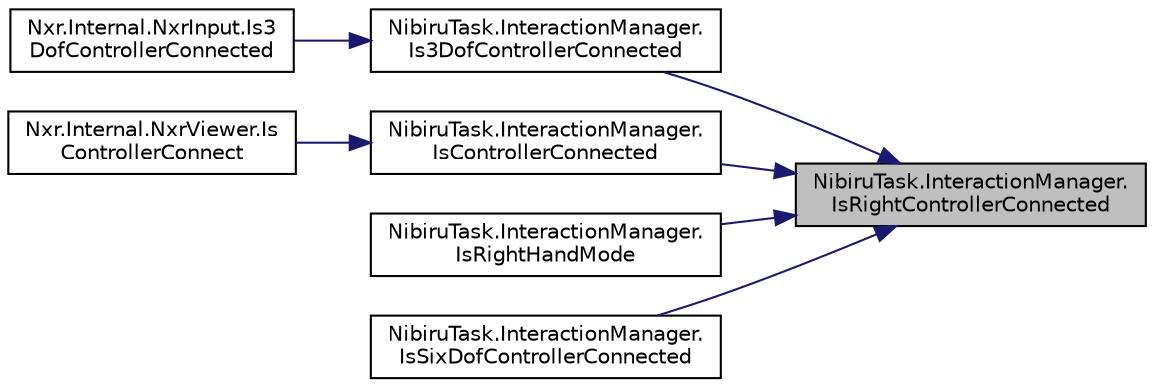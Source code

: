 digraph "NibiruTask.InteractionManager.IsRightControllerConnected"
{
 // LATEX_PDF_SIZE
  edge [fontname="Helvetica",fontsize="10",labelfontname="Helvetica",labelfontsize="10"];
  node [fontname="Helvetica",fontsize="10",shape=record];
  rankdir="RL";
  Node1 [label="NibiruTask.InteractionManager.\lIsRightControllerConnected",height=0.2,width=0.4,color="black", fillcolor="grey75", style="filled", fontcolor="black",tooltip="Is right controller connected"];
  Node1 -> Node2 [dir="back",color="midnightblue",fontsize="10",style="solid",fontname="Helvetica"];
  Node2 [label="NibiruTask.InteractionManager.\lIs3DofControllerConnected",height=0.2,width=0.4,color="black", fillcolor="white", style="filled",URL="$class_nibiru_task_1_1_interaction_manager.html#aaf98c729bd1d278527331d2325dc5161",tooltip="Is 3Dof controller connected"];
  Node2 -> Node3 [dir="back",color="midnightblue",fontsize="10",style="solid",fontname="Helvetica"];
  Node3 [label="Nxr.Internal.NxrInput.Is3\lDofControllerConnected",height=0.2,width=0.4,color="black", fillcolor="white", style="filled",URL="$class_nxr_1_1_internal_1_1_nxr_input.html#a601e284ee8f588bf04e76d5e3db11ebb",tooltip="Get the connect status of 3Dof controller"];
  Node1 -> Node4 [dir="back",color="midnightblue",fontsize="10",style="solid",fontname="Helvetica"];
  Node4 [label="NibiruTask.InteractionManager.\lIsControllerConnected",height=0.2,width=0.4,color="black", fillcolor="white", style="filled",URL="$class_nibiru_task_1_1_interaction_manager.html#ab689239b9df952c8dc00be18da3e24df",tooltip="Is controller connected"];
  Node4 -> Node5 [dir="back",color="midnightblue",fontsize="10",style="solid",fontname="Helvetica"];
  Node5 [label="Nxr.Internal.NxrViewer.Is\lControllerConnect",height=0.2,width=0.4,color="black", fillcolor="white", style="filled",URL="$class_nxr_1_1_internal_1_1_nxr_viewer.html#aa766a6354e6239c7f65aa5dd80aade24",tooltip="Is controller connect"];
  Node1 -> Node6 [dir="back",color="midnightblue",fontsize="10",style="solid",fontname="Helvetica"];
  Node6 [label="NibiruTask.InteractionManager.\lIsRightHandMode",height=0.2,width=0.4,color="black", fillcolor="white", style="filled",URL="$class_nibiru_task_1_1_interaction_manager.html#a3cf66d81e8c634cc4327dda1431b3e89",tooltip="Is right hand mode"];
  Node1 -> Node7 [dir="back",color="midnightblue",fontsize="10",style="solid",fontname="Helvetica"];
  Node7 [label="NibiruTask.InteractionManager.\lIsSixDofControllerConnected",height=0.2,width=0.4,color="black", fillcolor="white", style="filled",URL="$class_nibiru_task_1_1_interaction_manager.html#a5d481a28a83031bcb6875ba84dda08b2",tooltip="Is sixdof controller connected"];
}
